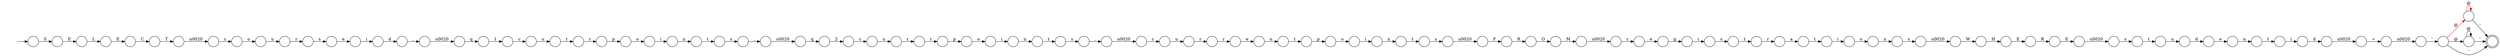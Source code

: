 digraph Automaton {
  rankdir = LR;
  0 [shape=circle,label=""];
  0 -> 53 [label="F"]
  1 [shape=circle,label=""];
  1 -> 77 [label="s"]
  2 [shape=circle,label=""];
  2 -> 80 [label="\u0020"]
  3 [shape=circle,label=""];
  3 -> 92 [label="\u0020"]
  4 [shape=circle,label=""];
  4 -> 90 [label="c"]
  5 [shape=circle,label=""];
  5 -> 76 [label="i"]
  6 [shape=circle,label=""];
  6 -> 9 [label="o"]
  7 [shape=circle,label=""];
  7 -> 19 [label="e"]
  8 [shape=circle,label=""];
  8 -> 63 [label=","]
  9 [shape=circle,label=""];
  9 -> 47 [label="u"]
  10 [shape=circle,label=""];
  10 -> 50 [label="E"]
  11 [shape=circle,label=""];
  11 -> 84 [label="p"]
  12 [shape=circle,label=""];
  12 -> 1 [label="t"]
  13 [shape=circle,label=""];
  13 -> 96 [label="g"]
  14 [shape=circle,label=""];
  14 -> 32 [label="e"]
  15 [shape=circle,label=""];
  15 -> 8 [label="d"]
  16 [shape=circle,label=""];
  16 -> 98 [label="@",color=red]
  16 -> 25 [label="@"]
  16 -> 58 [label="'"]
  17 [shape=circle,label=""];
  17 -> 31 [label="n"]
  18 [shape=circle,label=""];
  18 -> 43 [label="\u0020"]
  19 [shape=circle,label=""];
  19 -> 15 [label="i"]
  20 [shape=circle,label=""];
  20 -> 6 [label="c"]
  21 [shape=circle,label=""];
  21 -> 35 [label="n"]
  22 [shape=circle,label=""];
  22 -> 86 [label="s"]
  23 [shape=circle,label=""];
  23 -> 64 [label="\u0020"]
  24 [shape=circle,label=""];
  24 -> 52 [label="\u0020"]
  25 [shape=circle,label=""];
  25 -> 25 [label="@"]
  25 -> 58 [label="'"]
  26 [shape=circle,label=""];
  26 -> 7 [label="s"]
  27 [shape=circle,label=""];
  27 -> 40 [label="t"]
  28 [shape=circle,label=""];
  28 -> 33 [label="q"]
  29 [shape=circle,label=""];
  29 -> 34 [label="t"]
  30 [shape=circle,label=""];
  30 -> 94 [label="M"]
  31 [shape=circle,label=""];
  31 -> 5 [label="t"]
  32 [shape=circle,label=""];
  32 -> 27 [label="n"]
  33 [shape=circle,label=""];
  33 -> 85 [label="1"]
  34 [shape=circle,label=""];
  34 -> 65 [label="u"]
  35 [shape=circle,label=""];
  35 -> 22 [label="t"]
  36 [shape=circle,label=""];
  36 -> 13 [label="e"]
  37 [shape=circle,label=""];
  37 -> 20 [label="\u0020"]
  38 [shape=circle,label=""];
  38 -> 18 [label=","]
  39 [shape=circle,label=""];
  39 -> 70 [label="r"]
  40 [shape=circle,label=""];
  40 -> 62 [label="p"]
  41 [shape=circle,label=""];
  41 -> 81 [label="r"]
  42 [shape=circle,label=""];
  42 -> 68 [label="\u0020"]
  43 [shape=circle,label=""];
  43 -> 99 [label="q"]
  44 [shape=circle,label=""];
  44 -> 14 [label="r"]
  45 [shape=circle,label=""];
  45 -> 48 [label="u"]
  46 [shape=circle,label=""];
  46 -> 41 [label="u"]
  47 [shape=circle,label=""];
  47 -> 26 [label="r"]
  48 [shape=circle,label=""];
  48 -> 44 [label="r"]
  49 [shape=circle,label=""];
  49 -> 88 [label="t"]
  50 [shape=circle,label=""];
  50 -> 59 [label="R"]
  51 [shape=circle,label=""];
  initial [shape=plaintext,label=""];
  initial -> 51
  51 -> 93 [label="S"]
  52 [shape=circle,label=""];
  52 -> 16 [label="'"]
  53 [shape=circle,label=""];
  53 -> 87 [label="R"]
  54 [shape=circle,label=""];
  54 -> 67 [label="E"]
  55 [shape=circle,label=""];
  55 -> 82 [label="r"]
  56 [shape=circle,label=""];
  56 -> 55 [label="t"]
  57 [shape=circle,label=""];
  57 -> 56 [label="s"]
  58 [shape=doublecircle,label=""];
  59 [shape=circle,label=""];
  59 -> 2 [label="E"]
  60 [shape=circle,label=""];
  60 -> 97 [label="t"]
  61 [shape=circle,label=""];
  61 -> 23 [label="s"]
  62 [shape=circle,label=""];
  62 -> 71 [label="o"]
  63 [shape=circle,label=""];
  63 -> 28 [label="\u0020"]
  64 [shape=circle,label=""];
  64 -> 66 [label="W"]
  65 [shape=circle,label=""];
  65 -> 91 [label="d"]
  66 [shape=circle,label=""];
  66 -> 10 [label="H"]
  67 [shape=circle,label=""];
  67 -> 75 [label="C"]
  68 [shape=circle,label=""];
  68 -> 24 [label="="]
  69 [shape=circle,label=""];
  69 -> 73 [label="o"]
  70 [shape=circle,label=""];
  70 -> 69 [label="p"]
  71 [shape=circle,label=""];
  71 -> 21 [label="i"]
  72 [shape=circle,label=""];
  72 -> 61 [label="n"]
  73 [shape=circle,label=""];
  73 -> 100 [label="i"]
  74 [shape=circle,label=""];
  74 -> 39 [label="r"]
  75 [shape=circle,label=""];
  75 -> 37 [label="T"]
  76 [shape=circle,label=""];
  76 -> 42 [label="d"]
  77 [shape=circle,label=""];
  77 -> 3 [label=","]
  78 [shape=circle,label=""];
  78 -> 49 [label="n"]
  79 [shape=circle,label=""];
  79 -> 54 [label="L"]
  80 [shape=circle,label=""];
  80 -> 29 [label="s"]
  81 [shape=circle,label=""];
  81 -> 11 [label="r"]
  82 [shape=circle,label=""];
  82 -> 60 [label="a"]
  83 [shape=circle,label=""];
  83 -> 72 [label="o"]
  84 [shape=circle,label=""];
  84 -> 89 [label="o"]
  85 [shape=circle,label=""];
  85 -> 46 [label="c"]
  86 [shape=circle,label=""];
  86 -> 0 [label="\u0020"]
  87 [shape=circle,label=""];
  87 -> 30 [label="O"]
  88 [shape=circle,label=""];
  88 -> 38 [label="s"]
  89 [shape=circle,label=""];
  89 -> 78 [label="i"]
  90 [shape=circle,label=""];
  90 -> 74 [label="u"]
  91 [shape=circle,label=""];
  91 -> 17 [label="e"]
  92 [shape=circle,label=""];
  92 -> 45 [label="c"]
  93 [shape=circle,label=""];
  93 -> 79 [label="E"]
  94 [shape=circle,label=""];
  94 -> 95 [label="\u0020"]
  95 [shape=circle,label=""];
  95 -> 36 [label="r"]
  96 [shape=circle,label=""];
  96 -> 57 [label="i"]
  97 [shape=circle,label=""];
  97 -> 83 [label="i"]
  98 [shape=circle,label=""];
  98 -> 98 [label="@",color=red]
  98 -> 58 [label="'"]
  99 [shape=circle,label=""];
  99 -> 4 [label="2"]
  100 [shape=circle,label=""];
  100 -> 12 [label="n"]
}
